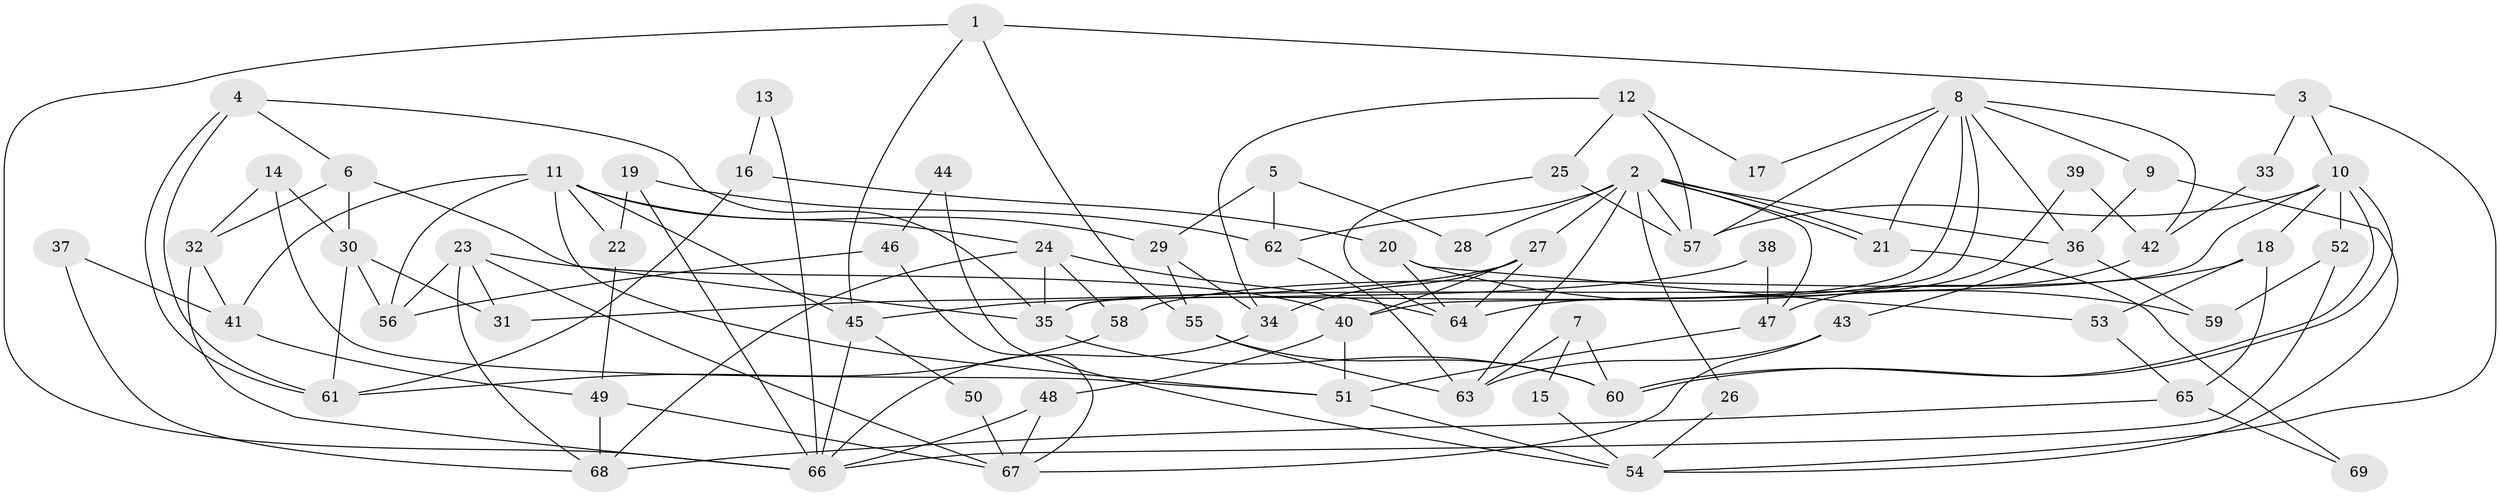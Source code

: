 // coarse degree distribution, {6: 0.24390243902439024, 12: 0.024390243902439025, 4: 0.14634146341463414, 2: 0.14634146341463414, 3: 0.12195121951219512, 9: 0.024390243902439025, 7: 0.07317073170731707, 10: 0.024390243902439025, 8: 0.024390243902439025, 5: 0.17073170731707318}
// Generated by graph-tools (version 1.1) at 2025/42/03/06/25 10:42:01]
// undirected, 69 vertices, 138 edges
graph export_dot {
graph [start="1"]
  node [color=gray90,style=filled];
  1;
  2;
  3;
  4;
  5;
  6;
  7;
  8;
  9;
  10;
  11;
  12;
  13;
  14;
  15;
  16;
  17;
  18;
  19;
  20;
  21;
  22;
  23;
  24;
  25;
  26;
  27;
  28;
  29;
  30;
  31;
  32;
  33;
  34;
  35;
  36;
  37;
  38;
  39;
  40;
  41;
  42;
  43;
  44;
  45;
  46;
  47;
  48;
  49;
  50;
  51;
  52;
  53;
  54;
  55;
  56;
  57;
  58;
  59;
  60;
  61;
  62;
  63;
  64;
  65;
  66;
  67;
  68;
  69;
  1 -- 45;
  1 -- 55;
  1 -- 3;
  1 -- 66;
  2 -- 21;
  2 -- 21;
  2 -- 27;
  2 -- 26;
  2 -- 28;
  2 -- 36;
  2 -- 47;
  2 -- 57;
  2 -- 62;
  2 -- 63;
  3 -- 10;
  3 -- 33;
  3 -- 54;
  4 -- 35;
  4 -- 61;
  4 -- 61;
  4 -- 6;
  5 -- 62;
  5 -- 29;
  5 -- 28;
  6 -- 35;
  6 -- 30;
  6 -- 32;
  7 -- 60;
  7 -- 63;
  7 -- 15;
  8 -- 40;
  8 -- 57;
  8 -- 9;
  8 -- 17;
  8 -- 21;
  8 -- 35;
  8 -- 36;
  8 -- 42;
  9 -- 36;
  9 -- 54;
  10 -- 60;
  10 -- 60;
  10 -- 35;
  10 -- 18;
  10 -- 52;
  10 -- 57;
  11 -- 51;
  11 -- 29;
  11 -- 22;
  11 -- 24;
  11 -- 41;
  11 -- 45;
  11 -- 56;
  12 -- 57;
  12 -- 34;
  12 -- 17;
  12 -- 25;
  13 -- 16;
  13 -- 66;
  14 -- 51;
  14 -- 30;
  14 -- 32;
  15 -- 54;
  16 -- 61;
  16 -- 20;
  18 -- 58;
  18 -- 53;
  18 -- 65;
  19 -- 22;
  19 -- 66;
  19 -- 62;
  20 -- 64;
  20 -- 59;
  20 -- 53;
  21 -- 69;
  22 -- 49;
  23 -- 31;
  23 -- 68;
  23 -- 40;
  23 -- 56;
  23 -- 67;
  24 -- 68;
  24 -- 35;
  24 -- 58;
  24 -- 64;
  25 -- 57;
  25 -- 64;
  26 -- 54;
  27 -- 40;
  27 -- 64;
  27 -- 31;
  27 -- 34;
  29 -- 34;
  29 -- 55;
  30 -- 56;
  30 -- 31;
  30 -- 61;
  32 -- 41;
  32 -- 66;
  33 -- 42;
  34 -- 66;
  35 -- 60;
  36 -- 43;
  36 -- 59;
  37 -- 41;
  37 -- 68;
  38 -- 47;
  38 -- 45;
  39 -- 64;
  39 -- 42;
  40 -- 48;
  40 -- 51;
  41 -- 49;
  42 -- 47;
  43 -- 63;
  43 -- 67;
  44 -- 46;
  44 -- 54;
  45 -- 66;
  45 -- 50;
  46 -- 56;
  46 -- 67;
  47 -- 51;
  48 -- 67;
  48 -- 66;
  49 -- 67;
  49 -- 68;
  50 -- 67;
  51 -- 54;
  52 -- 66;
  52 -- 59;
  53 -- 65;
  55 -- 63;
  55 -- 60;
  58 -- 61;
  62 -- 63;
  65 -- 68;
  65 -- 69;
}
